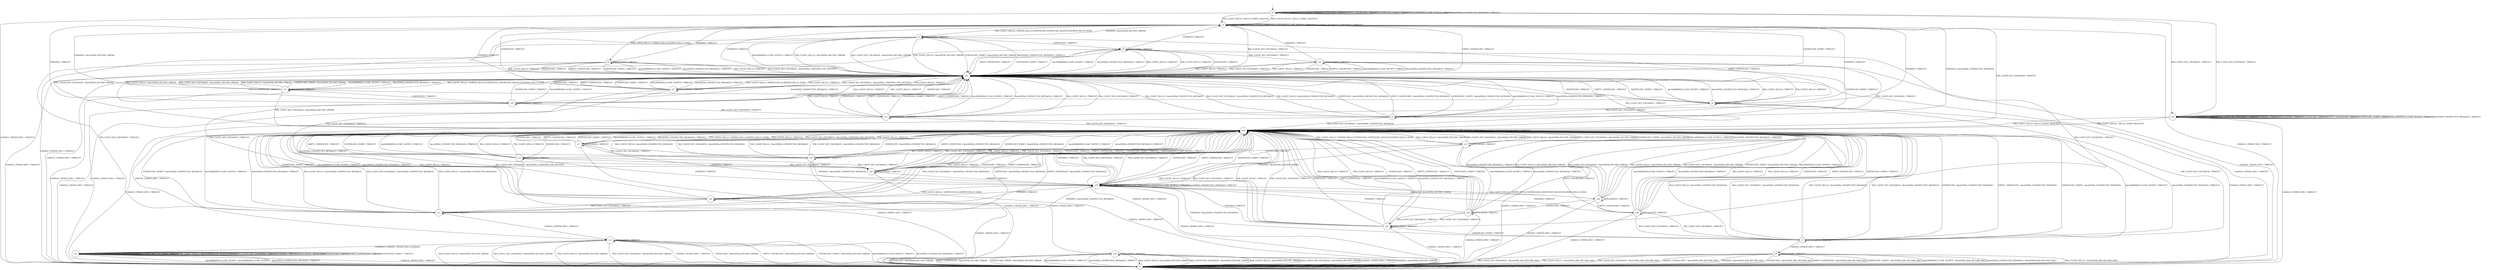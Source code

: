 digraph g {
__start0 [label="" shape="none"];

	s0 [shape="circle" label="s0"];
	s1 [shape="circle" label="s1"];
	s2 [shape="circle" label="s2"];
	s3 [shape="circle" label="s3"];
	s4 [shape="circle" label="s4"];
	s5 [shape="circle" label="s5"];
	s6 [shape="circle" label="s6"];
	s7 [shape="circle" label="s7"];
	s8 [shape="circle" label="s8"];
	s9 [shape="circle" label="s9"];
	s10 [shape="circle" label="s10"];
	s11 [shape="circle" label="s11"];
	s12 [shape="circle" label="s12"];
	s13 [shape="circle" label="s13"];
	s14 [shape="circle" label="s14"];
	s15 [shape="circle" label="s15"];
	s16 [shape="circle" label="s16"];
	s17 [shape="circle" label="s17"];
	s18 [shape="circle" label="s18"];
	s19 [shape="circle" label="s19"];
	s20 [shape="circle" label="s20"];
	s21 [shape="circle" label="s21"];
	s22 [shape="circle" label="s22"];
	s23 [shape="circle" label="s23"];
	s24 [shape="circle" label="s24"];
	s25 [shape="circle" label="s25"];
	s26 [shape="circle" label="s26"];
	s27 [shape="circle" label="s27"];
	s28 [shape="circle" label="s28"];
	s29 [shape="circle" label="s29"];
	s30 [shape="circle" label="s30"];
	s31 [shape="circle" label="s31"];
	s32 [shape="circle" label="s32"];
	s0 -> s2 [label="RSA_CLIENT_HELLO / HELLO_VERIFY_REQUEST"];
	s0 -> s32 [label="RSA_CLIENT_KEY_EXCHANGE / TIMEOUT"];
	s0 -> s2 [label="PSK_CLIENT_HELLO / HELLO_VERIFY_REQUEST"];
	s0 -> s32 [label="PSK_CLIENT_KEY_EXCHANGE / TIMEOUT"];
	s0 -> s1 [label="CHANGE_CIPHER_SPEC / TIMEOUT"];
	s0 -> s0 [label="FINISHED / TIMEOUT"];
	s0 -> s0 [label="APPLICATION / TIMEOUT"];
	s0 -> s0 [label="CERTIFICATE / TIMEOUT"];
	s0 -> s0 [label="EMPTY_CERTIFICATE / TIMEOUT"];
	s0 -> s0 [label="CERTIFICATE_VERIFY / TIMEOUT"];
	s0 -> s0 [label="Alert(WARNING,CLOSE_NOTIFY) / TIMEOUT"];
	s0 -> s0 [label="Alert(FATAL,UNEXPECTED_MESSAGE) / TIMEOUT"];
	s1 -> s1 [label="RSA_CLIENT_HELLO / TIMEOUT"];
	s1 -> s1 [label="RSA_CLIENT_KEY_EXCHANGE / TIMEOUT"];
	s1 -> s1 [label="PSK_CLIENT_HELLO / TIMEOUT"];
	s1 -> s1 [label="PSK_CLIENT_KEY_EXCHANGE / TIMEOUT"];
	s1 -> s1 [label="CHANGE_CIPHER_SPEC / TIMEOUT"];
	s1 -> s1 [label="FINISHED / TIMEOUT"];
	s1 -> s1 [label="APPLICATION / TIMEOUT"];
	s1 -> s1 [label="CERTIFICATE / TIMEOUT"];
	s1 -> s1 [label="EMPTY_CERTIFICATE / TIMEOUT"];
	s1 -> s1 [label="CERTIFICATE_VERIFY / TIMEOUT"];
	s1 -> s1 [label="Alert(WARNING,CLOSE_NOTIFY) / TIMEOUT"];
	s1 -> s1 [label="Alert(FATAL,UNEXPECTED_MESSAGE) / TIMEOUT"];
	s2 -> s3 [label="RSA_CLIENT_HELLO / SERVER_HELLO,CERTIFICATE,CERTIFICATE_REQUEST,SERVER_HELLO_DONE"];
	s2 -> s21 [label="RSA_CLIENT_KEY_EXCHANGE / TIMEOUT"];
	s2 -> s6 [label="PSK_CLIENT_HELLO / SERVER_HELLO,SERVER_HELLO_DONE"];
	s2 -> s14 [label="PSK_CLIENT_KEY_EXCHANGE / TIMEOUT"];
	s2 -> s1 [label="CHANGE_CIPHER_SPEC / TIMEOUT"];
	s2 -> s2 [label="FINISHED / TIMEOUT"];
	s2 -> s2 [label="APPLICATION / TIMEOUT"];
	s2 -> s21 [label="CERTIFICATE / TIMEOUT"];
	s2 -> s21 [label="EMPTY_CERTIFICATE / TIMEOUT"];
	s2 -> s21 [label="CERTIFICATE_VERIFY / TIMEOUT"];
	s2 -> s2 [label="Alert(WARNING,CLOSE_NOTIFY) / TIMEOUT"];
	s2 -> s2 [label="Alert(FATAL,UNEXPECTED_MESSAGE) / TIMEOUT"];
	s3 -> s21 [label="RSA_CLIENT_HELLO / Alert(FATAL,DECODE_ERROR)"];
	s3 -> s21 [label="RSA_CLIENT_KEY_EXCHANGE / Alert(FATAL,DECODE_ERROR)"];
	s3 -> s21 [label="PSK_CLIENT_HELLO / Alert(FATAL,DECODE_ERROR)"];
	s3 -> s14 [label="PSK_CLIENT_KEY_EXCHANGE / Alert(FATAL,DECODE_ERROR)"];
	s3 -> s1 [label="CHANGE_CIPHER_SPEC / TIMEOUT"];
	s3 -> s2 [label="FINISHED / Alert(FATAL,DECODE_ERROR)"];
	s3 -> s3 [label="APPLICATION / TIMEOUT"];
	s3 -> s9 [label="CERTIFICATE / TIMEOUT"];
	s3 -> s4 [label="EMPTY_CERTIFICATE / TIMEOUT"];
	s3 -> s21 [label="CERTIFICATE_VERIFY / Alert(FATAL,DECODE_ERROR)"];
	s3 -> s21 [label="Alert(WARNING,CLOSE_NOTIFY) / TIMEOUT"];
	s3 -> s21 [label="Alert(FATAL,UNEXPECTED_MESSAGE) / TIMEOUT"];
	s4 -> s21 [label="RSA_CLIENT_HELLO / TIMEOUT"];
	s4 -> s5 [label="RSA_CLIENT_KEY_EXCHANGE / TIMEOUT"];
	s4 -> s21 [label="PSK_CLIENT_HELLO / TIMEOUT"];
	s4 -> s7 [label="PSK_CLIENT_KEY_EXCHANGE / TIMEOUT"];
	s4 -> s1 [label="CHANGE_CIPHER_SPEC / TIMEOUT"];
	s4 -> s2 [label="FINISHED / TIMEOUT"];
	s4 -> s4 [label="APPLICATION / TIMEOUT"];
	s4 -> s21 [label="CERTIFICATE / TIMEOUT"];
	s4 -> s21 [label="EMPTY_CERTIFICATE / TIMEOUT"];
	s4 -> s21 [label="CERTIFICATE_VERIFY / TIMEOUT"];
	s4 -> s21 [label="Alert(WARNING,CLOSE_NOTIFY) / TIMEOUT"];
	s4 -> s21 [label="Alert(FATAL,UNEXPECTED_MESSAGE) / TIMEOUT"];
	s5 -> s21 [label="RSA_CLIENT_HELLO / Alert(FATAL,UNEXPECTED_MESSAGE)"];
	s5 -> s21 [label="RSA_CLIENT_KEY_EXCHANGE / Alert(FATAL,UNEXPECTED_MESSAGE)"];
	s5 -> s21 [label="PSK_CLIENT_HELLO / Alert(FATAL,UNEXPECTED_MESSAGE)"];
	s5 -> s14 [label="PSK_CLIENT_KEY_EXCHANGE / Alert(FATAL,UNEXPECTED_MESSAGE)"];
	s5 -> s11 [label="CHANGE_CIPHER_SPEC / TIMEOUT"];
	s5 -> s2 [label="FINISHED / Alert(FATAL,UNEXPECTED_MESSAGE)"];
	s5 -> s5 [label="APPLICATION / TIMEOUT"];
	s5 -> s21 [label="CERTIFICATE / Alert(FATAL,UNEXPECTED_MESSAGE)"];
	s5 -> s21 [label="EMPTY_CERTIFICATE / Alert(FATAL,UNEXPECTED_MESSAGE)"];
	s5 -> s21 [label="CERTIFICATE_VERIFY / Alert(FATAL,UNEXPECTED_MESSAGE)"];
	s5 -> s21 [label="Alert(WARNING,CLOSE_NOTIFY) / TIMEOUT"];
	s5 -> s21 [label="Alert(FATAL,UNEXPECTED_MESSAGE) / TIMEOUT"];
	s6 -> s21 [label="RSA_CLIENT_HELLO / TIMEOUT"];
	s6 -> s21 [label="RSA_CLIENT_KEY_EXCHANGE / Alert(FATAL,UNKNOWN_PSK_IDENTITY)"];
	s6 -> s21 [label="PSK_CLIENT_HELLO / TIMEOUT"];
	s6 -> s13 [label="PSK_CLIENT_KEY_EXCHANGE / TIMEOUT"];
	s6 -> s1 [label="CHANGE_CIPHER_SPEC / TIMEOUT"];
	s6 -> s2 [label="FINISHED / TIMEOUT"];
	s6 -> s6 [label="APPLICATION / TIMEOUT"];
	s6 -> s21 [label="CERTIFICATE / TIMEOUT"];
	s6 -> s21 [label="EMPTY_CERTIFICATE / TIMEOUT"];
	s6 -> s21 [label="CERTIFICATE_VERIFY / TIMEOUT"];
	s6 -> s21 [label="Alert(WARNING,CLOSE_NOTIFY) / TIMEOUT"];
	s6 -> s21 [label="Alert(FATAL,UNEXPECTED_MESSAGE) / TIMEOUT"];
	s7 -> s14 [label="RSA_CLIENT_HELLO / Alert(FATAL,UNEXPECTED_MESSAGE)"];
	s7 -> s14 [label="RSA_CLIENT_KEY_EXCHANGE / Alert(FATAL,UNEXPECTED_MESSAGE)"];
	s7 -> s14 [label="PSK_CLIENT_HELLO / Alert(FATAL,UNEXPECTED_MESSAGE)"];
	s7 -> s14 [label="PSK_CLIENT_KEY_EXCHANGE / Alert(FATAL,UNEXPECTED_MESSAGE)"];
	s7 -> s8 [label="CHANGE_CIPHER_SPEC / TIMEOUT"];
	s7 -> s25 [label="FINISHED / Alert(FATAL,UNEXPECTED_MESSAGE)"];
	s7 -> s7 [label="APPLICATION / TIMEOUT"];
	s7 -> s14 [label="CERTIFICATE / Alert(FATAL,UNEXPECTED_MESSAGE)"];
	s7 -> s14 [label="EMPTY_CERTIFICATE / Alert(FATAL,UNEXPECTED_MESSAGE)"];
	s7 -> s14 [label="CERTIFICATE_VERIFY / Alert(FATAL,UNEXPECTED_MESSAGE)"];
	s7 -> s14 [label="Alert(WARNING,CLOSE_NOTIFY) / TIMEOUT"];
	s7 -> s14 [label="Alert(FATAL,UNEXPECTED_MESSAGE) / TIMEOUT"];
	s8 -> s1 [label="RSA_CLIENT_HELLO / Alert(FATAL,BAD_RECORD_MAC)"];
	s8 -> s1 [label="RSA_CLIENT_KEY_EXCHANGE / Alert(FATAL,BAD_RECORD_MAC)"];
	s8 -> s1 [label="PSK_CLIENT_HELLO / Alert(FATAL,BAD_RECORD_MAC)"];
	s8 -> s1 [label="PSK_CLIENT_KEY_EXCHANGE / Alert(FATAL,BAD_RECORD_MAC)"];
	s8 -> s1 [label="CHANGE_CIPHER_SPEC / Alert(FATAL,BAD_RECORD_MAC)"];
	s8 -> s1 [label="FINISHED / Alert(FATAL,BAD_RECORD_MAC)"];
	s8 -> s8 [label="APPLICATION / TIMEOUT"];
	s8 -> s1 [label="CERTIFICATE / Alert(FATAL,BAD_RECORD_MAC)"];
	s8 -> s1 [label="EMPTY_CERTIFICATE / Alert(FATAL,BAD_RECORD_MAC)"];
	s8 -> s1 [label="CERTIFICATE_VERIFY / Alert(FATAL,BAD_RECORD_MAC)"];
	s8 -> s1 [label="Alert(WARNING,CLOSE_NOTIFY) / Alert(FATAL,BAD_RECORD_MAC)"];
	s8 -> s1 [label="Alert(FATAL,UNEXPECTED_MESSAGE) / Alert(FATAL,BAD_RECORD_MAC)"];
	s9 -> s21 [label="RSA_CLIENT_HELLO / TIMEOUT"];
	s9 -> s10 [label="RSA_CLIENT_KEY_EXCHANGE / TIMEOUT"];
	s9 -> s21 [label="PSK_CLIENT_HELLO / TIMEOUT"];
	s9 -> s20 [label="PSK_CLIENT_KEY_EXCHANGE / TIMEOUT"];
	s9 -> s1 [label="CHANGE_CIPHER_SPEC / TIMEOUT"];
	s9 -> s2 [label="FINISHED / TIMEOUT"];
	s9 -> s9 [label="APPLICATION / TIMEOUT"];
	s9 -> s21 [label="CERTIFICATE / TIMEOUT"];
	s9 -> s21 [label="EMPTY_CERTIFICATE / TIMEOUT"];
	s9 -> s21 [label="CERTIFICATE_VERIFY / TIMEOUT"];
	s9 -> s21 [label="Alert(WARNING,CLOSE_NOTIFY) / TIMEOUT"];
	s9 -> s21 [label="Alert(FATAL,UNEXPECTED_MESSAGE) / TIMEOUT"];
	s10 -> s21 [label="RSA_CLIENT_HELLO / TIMEOUT"];
	s10 -> s21 [label="RSA_CLIENT_KEY_EXCHANGE / TIMEOUT"];
	s10 -> s21 [label="PSK_CLIENT_HELLO / TIMEOUT"];
	s10 -> s14 [label="PSK_CLIENT_KEY_EXCHANGE / TIMEOUT"];
	s10 -> s1 [label="CHANGE_CIPHER_SPEC / TIMEOUT"];
	s10 -> s2 [label="FINISHED / TIMEOUT"];
	s10 -> s10 [label="APPLICATION / TIMEOUT"];
	s10 -> s21 [label="CERTIFICATE / TIMEOUT"];
	s10 -> s21 [label="EMPTY_CERTIFICATE / TIMEOUT"];
	s10 -> s5 [label="CERTIFICATE_VERIFY / TIMEOUT"];
	s10 -> s21 [label="Alert(WARNING,CLOSE_NOTIFY) / TIMEOUT"];
	s10 -> s21 [label="Alert(FATAL,UNEXPECTED_MESSAGE) / TIMEOUT"];
	s11 -> s1 [label="RSA_CLIENT_HELLO / Alert(FATAL,DECODE_ERROR)"];
	s11 -> s1 [label="RSA_CLIENT_KEY_EXCHANGE / Alert(FATAL,DECODE_ERROR)"];
	s11 -> s1 [label="PSK_CLIENT_HELLO / Alert(FATAL,DECODE_ERROR)"];
	s11 -> s1 [label="PSK_CLIENT_KEY_EXCHANGE / Alert(FATAL,DECODE_ERROR)"];
	s11 -> s1 [label="CHANGE_CIPHER_SPEC / TIMEOUT"];
	s11 -> s12 [label="FINISHED / CHANGE_CIPHER_SPEC,FINISHED"];
	s11 -> s11 [label="APPLICATION / TIMEOUT"];
	s11 -> s1 [label="CERTIFICATE / Alert(FATAL,DECODE_ERROR)"];
	s11 -> s1 [label="EMPTY_CERTIFICATE / Alert(FATAL,DECODE_ERROR)"];
	s11 -> s1 [label="CERTIFICATE_VERIFY / Alert(FATAL,DECODE_ERROR)"];
	s11 -> s1 [label="Alert(WARNING,CLOSE_NOTIFY) / TIMEOUT"];
	s11 -> s1 [label="Alert(FATAL,UNEXPECTED_MESSAGE) / TIMEOUT"];
	s12 -> s12 [label="RSA_CLIENT_HELLO / Alert(WARNING,NO_RENEGOTIATION)"];
	s12 -> s12 [label="RSA_CLIENT_KEY_EXCHANGE / TIMEOUT"];
	s12 -> s12 [label="PSK_CLIENT_HELLO / Alert(WARNING,NO_RENEGOTIATION)"];
	s12 -> s12 [label="PSK_CLIENT_KEY_EXCHANGE / TIMEOUT"];
	s12 -> s1 [label="CHANGE_CIPHER_SPEC / TIMEOUT"];
	s12 -> s12 [label="FINISHED / TIMEOUT"];
	s12 -> s12 [label="APPLICATION / APPLICATION"];
	s12 -> s12 [label="CERTIFICATE / TIMEOUT"];
	s12 -> s12 [label="EMPTY_CERTIFICATE / TIMEOUT"];
	s12 -> s12 [label="CERTIFICATE_VERIFY / TIMEOUT"];
	s12 -> s1 [label="Alert(WARNING,CLOSE_NOTIFY) / Alert(WARNING,CLOSE_NOTIFY)"];
	s12 -> s1 [label="Alert(FATAL,UNEXPECTED_MESSAGE) / TIMEOUT"];
	s13 -> s14 [label="RSA_CLIENT_HELLO / Alert(FATAL,UNEXPECTED_MESSAGE)"];
	s13 -> s14 [label="RSA_CLIENT_KEY_EXCHANGE / Alert(FATAL,UNEXPECTED_MESSAGE)"];
	s13 -> s14 [label="PSK_CLIENT_HELLO / Alert(FATAL,UNEXPECTED_MESSAGE)"];
	s13 -> s14 [label="PSK_CLIENT_KEY_EXCHANGE / Alert(FATAL,UNEXPECTED_MESSAGE)"];
	s13 -> s11 [label="CHANGE_CIPHER_SPEC / TIMEOUT"];
	s13 -> s25 [label="FINISHED / Alert(FATAL,UNEXPECTED_MESSAGE)"];
	s13 -> s13 [label="APPLICATION / TIMEOUT"];
	s13 -> s14 [label="CERTIFICATE / Alert(FATAL,UNEXPECTED_MESSAGE)"];
	s13 -> s14 [label="EMPTY_CERTIFICATE / Alert(FATAL,UNEXPECTED_MESSAGE)"];
	s13 -> s14 [label="CERTIFICATE_VERIFY / Alert(FATAL,UNEXPECTED_MESSAGE)"];
	s13 -> s14 [label="Alert(WARNING,CLOSE_NOTIFY) / TIMEOUT"];
	s13 -> s14 [label="Alert(FATAL,UNEXPECTED_MESSAGE) / TIMEOUT"];
	s14 -> s15 [label="RSA_CLIENT_HELLO / SERVER_HELLO,CERTIFICATE,CERTIFICATE_REQUEST,SERVER_HELLO_DONE"];
	s14 -> s14 [label="RSA_CLIENT_KEY_EXCHANGE / TIMEOUT"];
	s14 -> s17 [label="PSK_CLIENT_HELLO / SERVER_HELLO,SERVER_HELLO_DONE"];
	s14 -> s14 [label="PSK_CLIENT_KEY_EXCHANGE / TIMEOUT"];
	s14 -> s1 [label="CHANGE_CIPHER_SPEC / TIMEOUT"];
	s14 -> s25 [label="FINISHED / TIMEOUT"];
	s14 -> s14 [label="APPLICATION / TIMEOUT"];
	s14 -> s14 [label="CERTIFICATE / TIMEOUT"];
	s14 -> s14 [label="EMPTY_CERTIFICATE / TIMEOUT"];
	s14 -> s14 [label="CERTIFICATE_VERIFY / TIMEOUT"];
	s14 -> s14 [label="Alert(WARNING,CLOSE_NOTIFY) / TIMEOUT"];
	s14 -> s14 [label="Alert(FATAL,UNEXPECTED_MESSAGE) / TIMEOUT"];
	s15 -> s14 [label="RSA_CLIENT_HELLO / Alert(FATAL,DECODE_ERROR)"];
	s15 -> s14 [label="RSA_CLIENT_KEY_EXCHANGE / Alert(FATAL,DECODE_ERROR)"];
	s15 -> s14 [label="PSK_CLIENT_HELLO / Alert(FATAL,DECODE_ERROR)"];
	s15 -> s14 [label="PSK_CLIENT_KEY_EXCHANGE / Alert(FATAL,DECODE_ERROR)"];
	s15 -> s1 [label="CHANGE_CIPHER_SPEC / TIMEOUT"];
	s15 -> s25 [label="FINISHED / Alert(FATAL,DECODE_ERROR)"];
	s15 -> s15 [label="APPLICATION / TIMEOUT"];
	s15 -> s23 [label="CERTIFICATE / TIMEOUT"];
	s15 -> s16 [label="EMPTY_CERTIFICATE / TIMEOUT"];
	s15 -> s14 [label="CERTIFICATE_VERIFY / Alert(FATAL,DECODE_ERROR)"];
	s15 -> s14 [label="Alert(WARNING,CLOSE_NOTIFY) / TIMEOUT"];
	s15 -> s14 [label="Alert(FATAL,UNEXPECTED_MESSAGE) / TIMEOUT"];
	s16 -> s14 [label="RSA_CLIENT_HELLO / TIMEOUT"];
	s16 -> s7 [label="RSA_CLIENT_KEY_EXCHANGE / TIMEOUT"];
	s16 -> s14 [label="PSK_CLIENT_HELLO / TIMEOUT"];
	s16 -> s7 [label="PSK_CLIENT_KEY_EXCHANGE / TIMEOUT"];
	s16 -> s1 [label="CHANGE_CIPHER_SPEC / TIMEOUT"];
	s16 -> s25 [label="FINISHED / TIMEOUT"];
	s16 -> s16 [label="APPLICATION / TIMEOUT"];
	s16 -> s14 [label="CERTIFICATE / TIMEOUT"];
	s16 -> s14 [label="EMPTY_CERTIFICATE / TIMEOUT"];
	s16 -> s14 [label="CERTIFICATE_VERIFY / TIMEOUT"];
	s16 -> s14 [label="Alert(WARNING,CLOSE_NOTIFY) / TIMEOUT"];
	s16 -> s14 [label="Alert(FATAL,UNEXPECTED_MESSAGE) / TIMEOUT"];
	s17 -> s14 [label="RSA_CLIENT_HELLO / TIMEOUT"];
	s17 -> s14 [label="RSA_CLIENT_KEY_EXCHANGE / Alert(FATAL,UNKNOWN_PSK_IDENTITY)"];
	s17 -> s14 [label="PSK_CLIENT_HELLO / TIMEOUT"];
	s17 -> s18 [label="PSK_CLIENT_KEY_EXCHANGE / TIMEOUT"];
	s17 -> s1 [label="CHANGE_CIPHER_SPEC / TIMEOUT"];
	s17 -> s25 [label="FINISHED / TIMEOUT"];
	s17 -> s17 [label="APPLICATION / TIMEOUT"];
	s17 -> s14 [label="CERTIFICATE / TIMEOUT"];
	s17 -> s14 [label="EMPTY_CERTIFICATE / TIMEOUT"];
	s17 -> s14 [label="CERTIFICATE_VERIFY / TIMEOUT"];
	s17 -> s14 [label="Alert(WARNING,CLOSE_NOTIFY) / TIMEOUT"];
	s17 -> s14 [label="Alert(FATAL,UNEXPECTED_MESSAGE) / TIMEOUT"];
	s18 -> s14 [label="RSA_CLIENT_HELLO / Alert(FATAL,UNEXPECTED_MESSAGE)"];
	s18 -> s14 [label="RSA_CLIENT_KEY_EXCHANGE / Alert(FATAL,UNEXPECTED_MESSAGE)"];
	s18 -> s14 [label="PSK_CLIENT_HELLO / Alert(FATAL,UNEXPECTED_MESSAGE)"];
	s18 -> s14 [label="PSK_CLIENT_KEY_EXCHANGE / Alert(FATAL,UNEXPECTED_MESSAGE)"];
	s18 -> s19 [label="CHANGE_CIPHER_SPEC / TIMEOUT"];
	s18 -> s25 [label="FINISHED / Alert(FATAL,UNEXPECTED_MESSAGE)"];
	s18 -> s18 [label="APPLICATION / TIMEOUT"];
	s18 -> s14 [label="CERTIFICATE / Alert(FATAL,UNEXPECTED_MESSAGE)"];
	s18 -> s14 [label="EMPTY_CERTIFICATE / Alert(FATAL,UNEXPECTED_MESSAGE)"];
	s18 -> s14 [label="CERTIFICATE_VERIFY / Alert(FATAL,UNEXPECTED_MESSAGE)"];
	s18 -> s14 [label="Alert(WARNING,CLOSE_NOTIFY) / TIMEOUT"];
	s18 -> s14 [label="Alert(FATAL,UNEXPECTED_MESSAGE) / TIMEOUT"];
	s19 -> s1 [label="RSA_CLIENT_HELLO / Alert(FATAL,DECODE_ERROR)"];
	s19 -> s1 [label="RSA_CLIENT_KEY_EXCHANGE / Alert(FATAL,DECODE_ERROR)"];
	s19 -> s1 [label="PSK_CLIENT_HELLO / Alert(FATAL,DECODE_ERROR)"];
	s19 -> s1 [label="PSK_CLIENT_KEY_EXCHANGE / Alert(FATAL,DECODE_ERROR)"];
	s19 -> s1 [label="CHANGE_CIPHER_SPEC / TIMEOUT"];
	s19 -> s1 [label="FINISHED / Alert(FATAL,DECODE_ERROR)"];
	s19 -> s19 [label="APPLICATION / TIMEOUT"];
	s19 -> s1 [label="CERTIFICATE / Alert(FATAL,DECODE_ERROR)"];
	s19 -> s1 [label="EMPTY_CERTIFICATE / Alert(FATAL,DECODE_ERROR)"];
	s19 -> s1 [label="CERTIFICATE_VERIFY / Alert(FATAL,DECODE_ERROR)"];
	s19 -> s1 [label="Alert(WARNING,CLOSE_NOTIFY) / TIMEOUT"];
	s19 -> s1 [label="Alert(FATAL,UNEXPECTED_MESSAGE) / TIMEOUT"];
	s20 -> s14 [label="RSA_CLIENT_HELLO / TIMEOUT"];
	s20 -> s14 [label="RSA_CLIENT_KEY_EXCHANGE / TIMEOUT"];
	s20 -> s14 [label="PSK_CLIENT_HELLO / TIMEOUT"];
	s20 -> s14 [label="PSK_CLIENT_KEY_EXCHANGE / TIMEOUT"];
	s20 -> s1 [label="CHANGE_CIPHER_SPEC / TIMEOUT"];
	s20 -> s25 [label="FINISHED / TIMEOUT"];
	s20 -> s20 [label="APPLICATION / TIMEOUT"];
	s20 -> s14 [label="CERTIFICATE / TIMEOUT"];
	s20 -> s14 [label="EMPTY_CERTIFICATE / TIMEOUT"];
	s20 -> s7 [label="CERTIFICATE_VERIFY / TIMEOUT"];
	s20 -> s14 [label="Alert(WARNING,CLOSE_NOTIFY) / TIMEOUT"];
	s20 -> s14 [label="Alert(FATAL,UNEXPECTED_MESSAGE) / TIMEOUT"];
	s21 -> s27 [label="RSA_CLIENT_HELLO / SERVER_HELLO,CERTIFICATE,CERTIFICATE_REQUEST,SERVER_HELLO_DONE"];
	s21 -> s21 [label="RSA_CLIENT_KEY_EXCHANGE / TIMEOUT"];
	s21 -> s22 [label="PSK_CLIENT_HELLO / SERVER_HELLO,SERVER_HELLO_DONE"];
	s21 -> s14 [label="PSK_CLIENT_KEY_EXCHANGE / TIMEOUT"];
	s21 -> s1 [label="CHANGE_CIPHER_SPEC / TIMEOUT"];
	s21 -> s2 [label="FINISHED / TIMEOUT"];
	s21 -> s21 [label="APPLICATION / TIMEOUT"];
	s21 -> s21 [label="CERTIFICATE / TIMEOUT"];
	s21 -> s21 [label="EMPTY_CERTIFICATE / TIMEOUT"];
	s21 -> s21 [label="CERTIFICATE_VERIFY / TIMEOUT"];
	s21 -> s21 [label="Alert(WARNING,CLOSE_NOTIFY) / TIMEOUT"];
	s21 -> s21 [label="Alert(FATAL,UNEXPECTED_MESSAGE) / TIMEOUT"];
	s22 -> s21 [label="RSA_CLIENT_HELLO / TIMEOUT"];
	s22 -> s21 [label="RSA_CLIENT_KEY_EXCHANGE / Alert(FATAL,UNKNOWN_PSK_IDENTITY)"];
	s22 -> s21 [label="PSK_CLIENT_HELLO / TIMEOUT"];
	s22 -> s18 [label="PSK_CLIENT_KEY_EXCHANGE / TIMEOUT"];
	s22 -> s1 [label="CHANGE_CIPHER_SPEC / TIMEOUT"];
	s22 -> s2 [label="FINISHED / TIMEOUT"];
	s22 -> s22 [label="APPLICATION / TIMEOUT"];
	s22 -> s21 [label="CERTIFICATE / TIMEOUT"];
	s22 -> s21 [label="EMPTY_CERTIFICATE / TIMEOUT"];
	s22 -> s21 [label="CERTIFICATE_VERIFY / TIMEOUT"];
	s22 -> s21 [label="Alert(WARNING,CLOSE_NOTIFY) / TIMEOUT"];
	s22 -> s21 [label="Alert(FATAL,UNEXPECTED_MESSAGE) / TIMEOUT"];
	s23 -> s14 [label="RSA_CLIENT_HELLO / TIMEOUT"];
	s23 -> s24 [label="RSA_CLIENT_KEY_EXCHANGE / TIMEOUT"];
	s23 -> s14 [label="PSK_CLIENT_HELLO / TIMEOUT"];
	s23 -> s24 [label="PSK_CLIENT_KEY_EXCHANGE / TIMEOUT"];
	s23 -> s1 [label="CHANGE_CIPHER_SPEC / TIMEOUT"];
	s23 -> s25 [label="FINISHED / TIMEOUT"];
	s23 -> s23 [label="APPLICATION / TIMEOUT"];
	s23 -> s14 [label="CERTIFICATE / TIMEOUT"];
	s23 -> s14 [label="EMPTY_CERTIFICATE / TIMEOUT"];
	s23 -> s14 [label="CERTIFICATE_VERIFY / TIMEOUT"];
	s23 -> s14 [label="Alert(WARNING,CLOSE_NOTIFY) / TIMEOUT"];
	s23 -> s14 [label="Alert(FATAL,UNEXPECTED_MESSAGE) / TIMEOUT"];
	s24 -> s14 [label="RSA_CLIENT_HELLO / TIMEOUT"];
	s24 -> s14 [label="RSA_CLIENT_KEY_EXCHANGE / TIMEOUT"];
	s24 -> s14 [label="PSK_CLIENT_HELLO / TIMEOUT"];
	s24 -> s14 [label="PSK_CLIENT_KEY_EXCHANGE / TIMEOUT"];
	s24 -> s1 [label="CHANGE_CIPHER_SPEC / TIMEOUT"];
	s24 -> s25 [label="FINISHED / TIMEOUT"];
	s24 -> s24 [label="APPLICATION / TIMEOUT"];
	s24 -> s14 [label="CERTIFICATE / TIMEOUT"];
	s24 -> s14 [label="EMPTY_CERTIFICATE / TIMEOUT"];
	s24 -> s14 [label="CERTIFICATE_VERIFY / TIMEOUT"];
	s24 -> s14 [label="Alert(WARNING,CLOSE_NOTIFY) / TIMEOUT"];
	s24 -> s14 [label="Alert(FATAL,UNEXPECTED_MESSAGE) / TIMEOUT"];
	s25 -> s28 [label="RSA_CLIENT_HELLO / SERVER_HELLO,CERTIFICATE,CERTIFICATE_REQUEST,SERVER_HELLO_DONE"];
	s25 -> s14 [label="RSA_CLIENT_KEY_EXCHANGE / TIMEOUT"];
	s25 -> s26 [label="PSK_CLIENT_HELLO / SERVER_HELLO,SERVER_HELLO_DONE"];
	s25 -> s14 [label="PSK_CLIENT_KEY_EXCHANGE / TIMEOUT"];
	s25 -> s1 [label="CHANGE_CIPHER_SPEC / TIMEOUT"];
	s25 -> s25 [label="FINISHED / TIMEOUT"];
	s25 -> s25 [label="APPLICATION / TIMEOUT"];
	s25 -> s14 [label="CERTIFICATE / TIMEOUT"];
	s25 -> s14 [label="EMPTY_CERTIFICATE / TIMEOUT"];
	s25 -> s14 [label="CERTIFICATE_VERIFY / TIMEOUT"];
	s25 -> s25 [label="Alert(WARNING,CLOSE_NOTIFY) / TIMEOUT"];
	s25 -> s25 [label="Alert(FATAL,UNEXPECTED_MESSAGE) / TIMEOUT"];
	s26 -> s14 [label="RSA_CLIENT_HELLO / TIMEOUT"];
	s26 -> s14 [label="RSA_CLIENT_KEY_EXCHANGE / Alert(FATAL,UNKNOWN_PSK_IDENTITY)"];
	s26 -> s14 [label="PSK_CLIENT_HELLO / TIMEOUT"];
	s26 -> s13 [label="PSK_CLIENT_KEY_EXCHANGE / TIMEOUT"];
	s26 -> s1 [label="CHANGE_CIPHER_SPEC / TIMEOUT"];
	s26 -> s25 [label="FINISHED / TIMEOUT"];
	s26 -> s26 [label="APPLICATION / TIMEOUT"];
	s26 -> s14 [label="CERTIFICATE / TIMEOUT"];
	s26 -> s14 [label="EMPTY_CERTIFICATE / TIMEOUT"];
	s26 -> s14 [label="CERTIFICATE_VERIFY / TIMEOUT"];
	s26 -> s14 [label="Alert(WARNING,CLOSE_NOTIFY) / TIMEOUT"];
	s26 -> s14 [label="Alert(FATAL,UNEXPECTED_MESSAGE) / TIMEOUT"];
	s27 -> s21 [label="RSA_CLIENT_HELLO / Alert(FATAL,DECODE_ERROR)"];
	s27 -> s21 [label="RSA_CLIENT_KEY_EXCHANGE / Alert(FATAL,DECODE_ERROR)"];
	s27 -> s21 [label="PSK_CLIENT_HELLO / Alert(FATAL,DECODE_ERROR)"];
	s27 -> s14 [label="PSK_CLIENT_KEY_EXCHANGE / Alert(FATAL,DECODE_ERROR)"];
	s27 -> s1 [label="CHANGE_CIPHER_SPEC / TIMEOUT"];
	s27 -> s2 [label="FINISHED / Alert(FATAL,DECODE_ERROR)"];
	s27 -> s27 [label="APPLICATION / TIMEOUT"];
	s27 -> s30 [label="CERTIFICATE / TIMEOUT"];
	s27 -> s4 [label="EMPTY_CERTIFICATE / TIMEOUT"];
	s27 -> s21 [label="CERTIFICATE_VERIFY / Alert(FATAL,DECODE_ERROR)"];
	s27 -> s21 [label="Alert(WARNING,CLOSE_NOTIFY) / TIMEOUT"];
	s27 -> s21 [label="Alert(FATAL,UNEXPECTED_MESSAGE) / TIMEOUT"];
	s28 -> s14 [label="RSA_CLIENT_HELLO / Alert(FATAL,DECODE_ERROR)"];
	s28 -> s14 [label="RSA_CLIENT_KEY_EXCHANGE / Alert(FATAL,DECODE_ERROR)"];
	s28 -> s14 [label="PSK_CLIENT_HELLO / Alert(FATAL,DECODE_ERROR)"];
	s28 -> s14 [label="PSK_CLIENT_KEY_EXCHANGE / Alert(FATAL,DECODE_ERROR)"];
	s28 -> s1 [label="CHANGE_CIPHER_SPEC / TIMEOUT"];
	s28 -> s25 [label="FINISHED / Alert(FATAL,DECODE_ERROR)"];
	s28 -> s28 [label="APPLICATION / TIMEOUT"];
	s28 -> s29 [label="CERTIFICATE / TIMEOUT"];
	s28 -> s16 [label="EMPTY_CERTIFICATE / TIMEOUT"];
	s28 -> s14 [label="CERTIFICATE_VERIFY / Alert(FATAL,DECODE_ERROR)"];
	s28 -> s14 [label="Alert(WARNING,CLOSE_NOTIFY) / TIMEOUT"];
	s28 -> s14 [label="Alert(FATAL,UNEXPECTED_MESSAGE) / TIMEOUT"];
	s29 -> s14 [label="RSA_CLIENT_HELLO / TIMEOUT"];
	s29 -> s20 [label="RSA_CLIENT_KEY_EXCHANGE / TIMEOUT"];
	s29 -> s14 [label="PSK_CLIENT_HELLO / TIMEOUT"];
	s29 -> s20 [label="PSK_CLIENT_KEY_EXCHANGE / TIMEOUT"];
	s29 -> s1 [label="CHANGE_CIPHER_SPEC / TIMEOUT"];
	s29 -> s25 [label="FINISHED / TIMEOUT"];
	s29 -> s29 [label="APPLICATION / TIMEOUT"];
	s29 -> s14 [label="CERTIFICATE / TIMEOUT"];
	s29 -> s14 [label="EMPTY_CERTIFICATE / TIMEOUT"];
	s29 -> s14 [label="CERTIFICATE_VERIFY / TIMEOUT"];
	s29 -> s14 [label="Alert(WARNING,CLOSE_NOTIFY) / TIMEOUT"];
	s29 -> s14 [label="Alert(FATAL,UNEXPECTED_MESSAGE) / TIMEOUT"];
	s30 -> s21 [label="RSA_CLIENT_HELLO / TIMEOUT"];
	s30 -> s31 [label="RSA_CLIENT_KEY_EXCHANGE / TIMEOUT"];
	s30 -> s21 [label="PSK_CLIENT_HELLO / TIMEOUT"];
	s30 -> s24 [label="PSK_CLIENT_KEY_EXCHANGE / TIMEOUT"];
	s30 -> s1 [label="CHANGE_CIPHER_SPEC / TIMEOUT"];
	s30 -> s2 [label="FINISHED / TIMEOUT"];
	s30 -> s30 [label="APPLICATION / TIMEOUT"];
	s30 -> s21 [label="CERTIFICATE / TIMEOUT"];
	s30 -> s21 [label="EMPTY_CERTIFICATE / TIMEOUT"];
	s30 -> s21 [label="CERTIFICATE_VERIFY / TIMEOUT"];
	s30 -> s21 [label="Alert(WARNING,CLOSE_NOTIFY) / TIMEOUT"];
	s30 -> s21 [label="Alert(FATAL,UNEXPECTED_MESSAGE) / TIMEOUT"];
	s31 -> s21 [label="RSA_CLIENT_HELLO / TIMEOUT"];
	s31 -> s21 [label="RSA_CLIENT_KEY_EXCHANGE / TIMEOUT"];
	s31 -> s21 [label="PSK_CLIENT_HELLO / TIMEOUT"];
	s31 -> s14 [label="PSK_CLIENT_KEY_EXCHANGE / TIMEOUT"];
	s31 -> s1 [label="CHANGE_CIPHER_SPEC / TIMEOUT"];
	s31 -> s2 [label="FINISHED / TIMEOUT"];
	s31 -> s31 [label="APPLICATION / TIMEOUT"];
	s31 -> s21 [label="CERTIFICATE / TIMEOUT"];
	s31 -> s21 [label="EMPTY_CERTIFICATE / TIMEOUT"];
	s31 -> s21 [label="CERTIFICATE_VERIFY / TIMEOUT"];
	s31 -> s21 [label="Alert(WARNING,CLOSE_NOTIFY) / TIMEOUT"];
	s31 -> s21 [label="Alert(FATAL,UNEXPECTED_MESSAGE) / TIMEOUT"];
	s32 -> s14 [label="RSA_CLIENT_HELLO / HELLO_VERIFY_REQUEST"];
	s32 -> s32 [label="RSA_CLIENT_KEY_EXCHANGE / TIMEOUT"];
	s32 -> s14 [label="PSK_CLIENT_HELLO / HELLO_VERIFY_REQUEST"];
	s32 -> s32 [label="PSK_CLIENT_KEY_EXCHANGE / TIMEOUT"];
	s32 -> s1 [label="CHANGE_CIPHER_SPEC / TIMEOUT"];
	s32 -> s32 [label="FINISHED / TIMEOUT"];
	s32 -> s32 [label="APPLICATION / TIMEOUT"];
	s32 -> s32 [label="CERTIFICATE / TIMEOUT"];
	s32 -> s32 [label="EMPTY_CERTIFICATE / TIMEOUT"];
	s32 -> s32 [label="CERTIFICATE_VERIFY / TIMEOUT"];
	s32 -> s32 [label="Alert(WARNING,CLOSE_NOTIFY) / TIMEOUT"];
	s32 -> s32 [label="Alert(FATAL,UNEXPECTED_MESSAGE) / TIMEOUT"];

__start0 -> s0;
}

